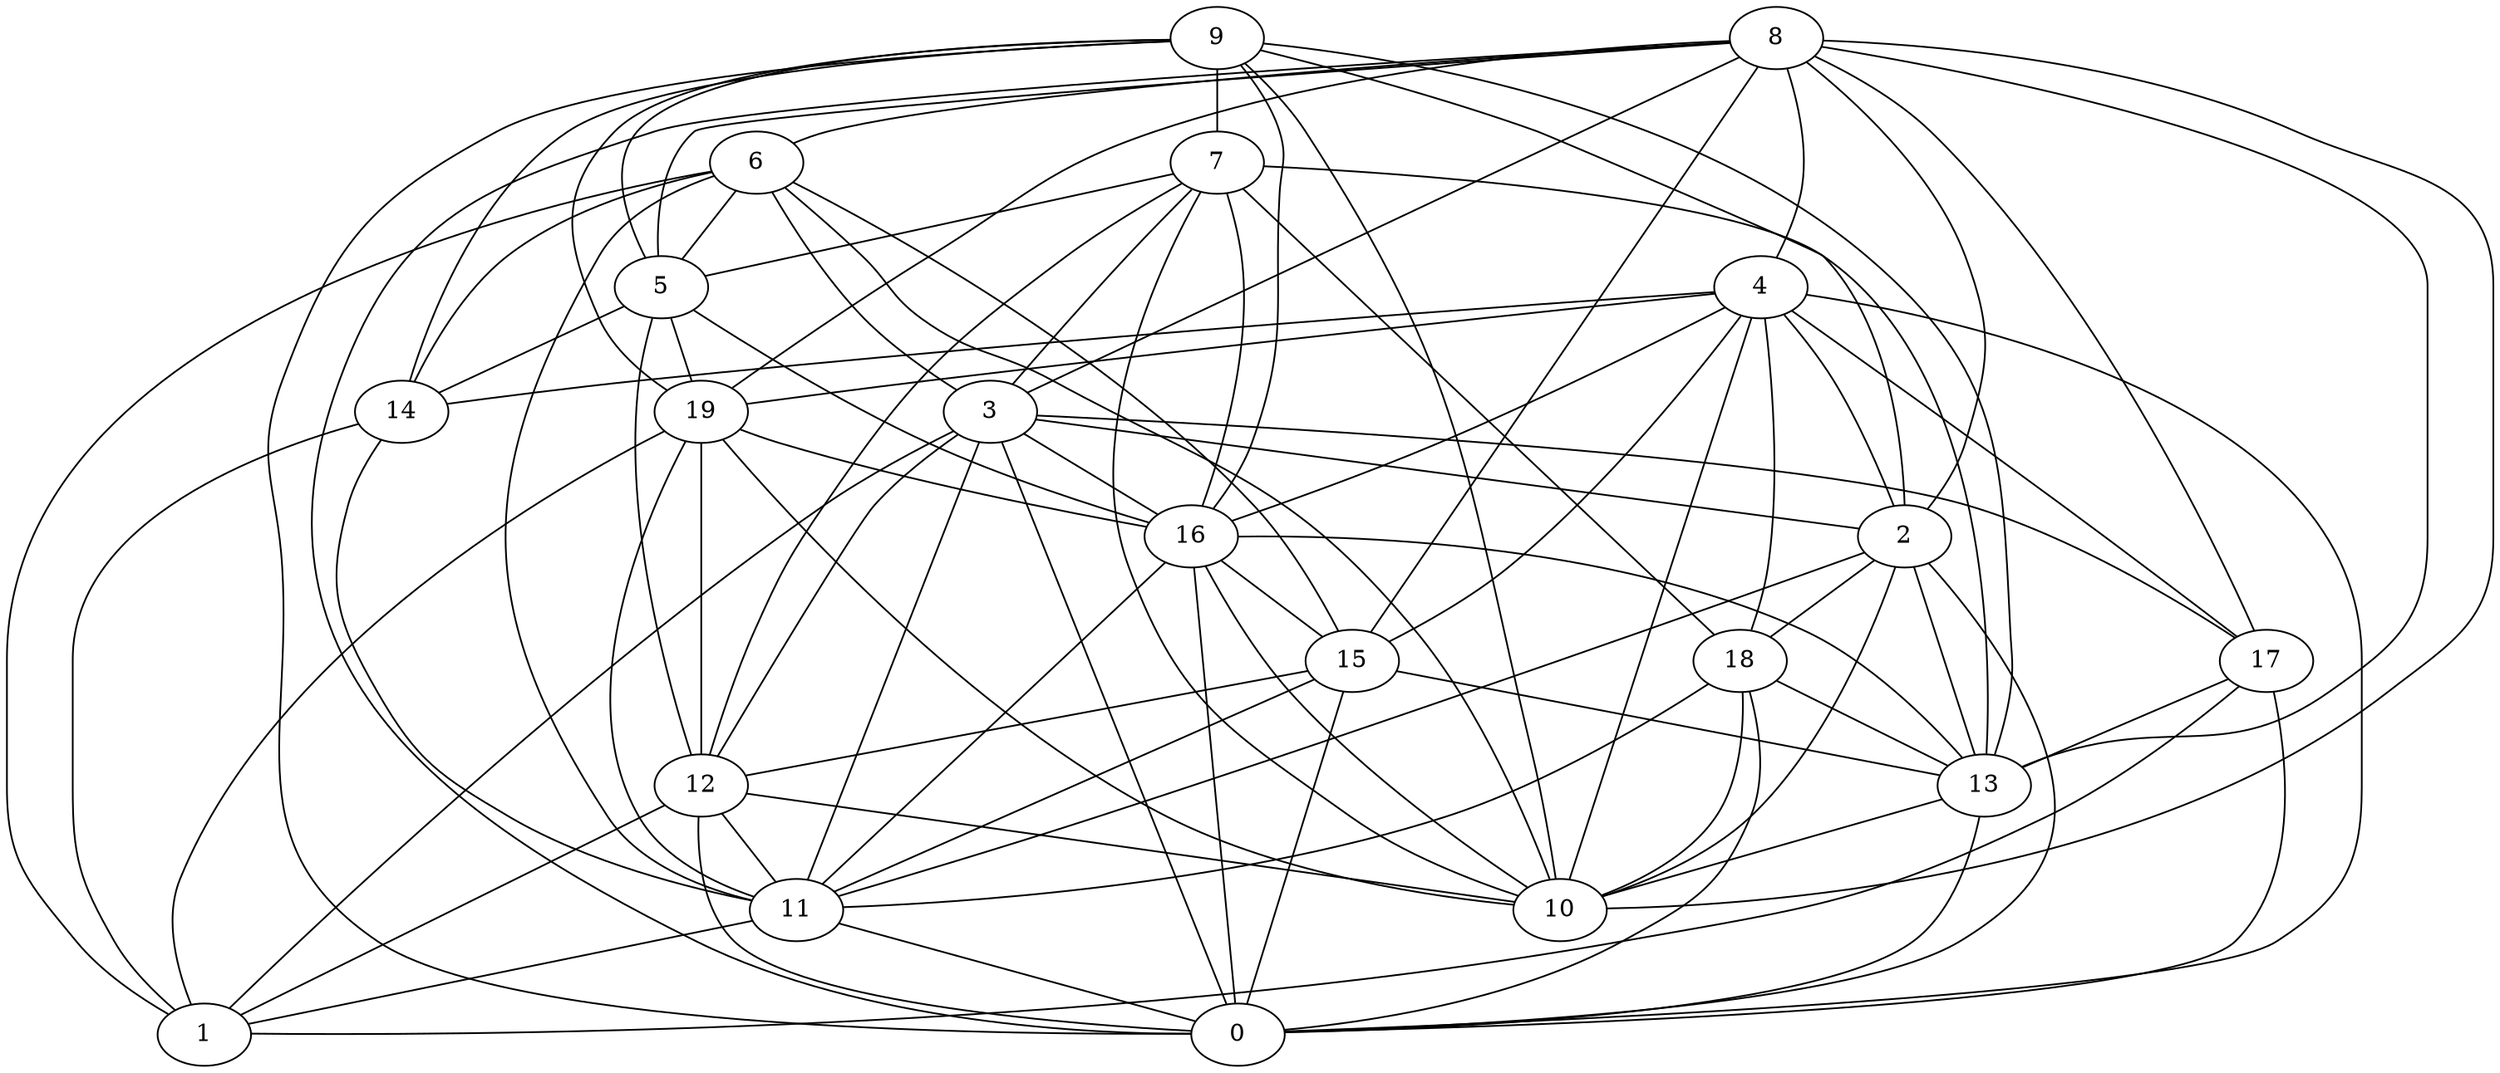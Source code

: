 digraph GG_graph {

subgraph G_graph {
edge [color = black]
"12" -> "0" [dir = none]
"16" -> "0" [dir = none]
"16" -> "15" [dir = none]
"16" -> "13" [dir = none]
"3" -> "2" [dir = none]
"3" -> "12" [dir = none]
"3" -> "11" [dir = none]
"3" -> "0" [dir = none]
"3" -> "17" [dir = none]
"2" -> "0" [dir = none]
"2" -> "11" [dir = none]
"4" -> "16" [dir = none]
"4" -> "2" [dir = none]
"4" -> "19" [dir = none]
"4" -> "10" [dir = none]
"4" -> "15" [dir = none]
"9" -> "5" [dir = none]
"9" -> "2" [dir = none]
"9" -> "19" [dir = none]
"9" -> "16" [dir = none]
"14" -> "1" [dir = none]
"14" -> "11" [dir = none]
"19" -> "12" [dir = none]
"19" -> "1" [dir = none]
"19" -> "10" [dir = none]
"19" -> "16" [dir = none]
"6" -> "11" [dir = none]
"6" -> "14" [dir = none]
"6" -> "10" [dir = none]
"6" -> "15" [dir = none]
"6" -> "5" [dir = none]
"6" -> "1" [dir = none]
"8" -> "2" [dir = none]
"8" -> "17" [dir = none]
"8" -> "0" [dir = none]
"8" -> "10" [dir = none]
"8" -> "13" [dir = none]
"8" -> "5" [dir = none]
"8" -> "6" [dir = none]
"5" -> "12" [dir = none]
"5" -> "14" [dir = none]
"5" -> "16" [dir = none]
"18" -> "11" [dir = none]
"18" -> "13" [dir = none]
"18" -> "0" [dir = none]
"18" -> "10" [dir = none]
"15" -> "0" [dir = none]
"15" -> "12" [dir = none]
"15" -> "13" [dir = none]
"15" -> "11" [dir = none]
"13" -> "0" [dir = none]
"13" -> "10" [dir = none]
"7" -> "5" [dir = none]
"7" -> "3" [dir = none]
"7" -> "18" [dir = none]
"17" -> "13" [dir = none]
"17" -> "1" [dir = none]
"2" -> "18" [dir = none]
"19" -> "11" [dir = none]
"6" -> "3" [dir = none]
"5" -> "19" [dir = none]
"11" -> "1" [dir = none]
"17" -> "0" [dir = none]
"9" -> "7" [dir = none]
"9" -> "0" [dir = none]
"12" -> "10" [dir = none]
"3" -> "1" [dir = none]
"3" -> "16" [dir = none]
"12" -> "1" [dir = none]
"2" -> "13" [dir = none]
"2" -> "10" [dir = none]
"8" -> "3" [dir = none]
"16" -> "11" [dir = none]
"7" -> "16" [dir = none]
"12" -> "11" [dir = none]
"4" -> "0" [dir = none]
"9" -> "14" [dir = none]
"4" -> "14" [dir = none]
"7" -> "12" [dir = none]
"4" -> "18" [dir = none]
"8" -> "4" [dir = none]
"8" -> "15" [dir = none]
"16" -> "10" [dir = none]
"11" -> "0" [dir = none]
"4" -> "17" [dir = none]
"9" -> "13" [dir = none]
"8" -> "19" [dir = none]
"9" -> "10" [dir = none]
"7" -> "13" [dir = none]
"7" -> "10" [dir = none]
}

}
